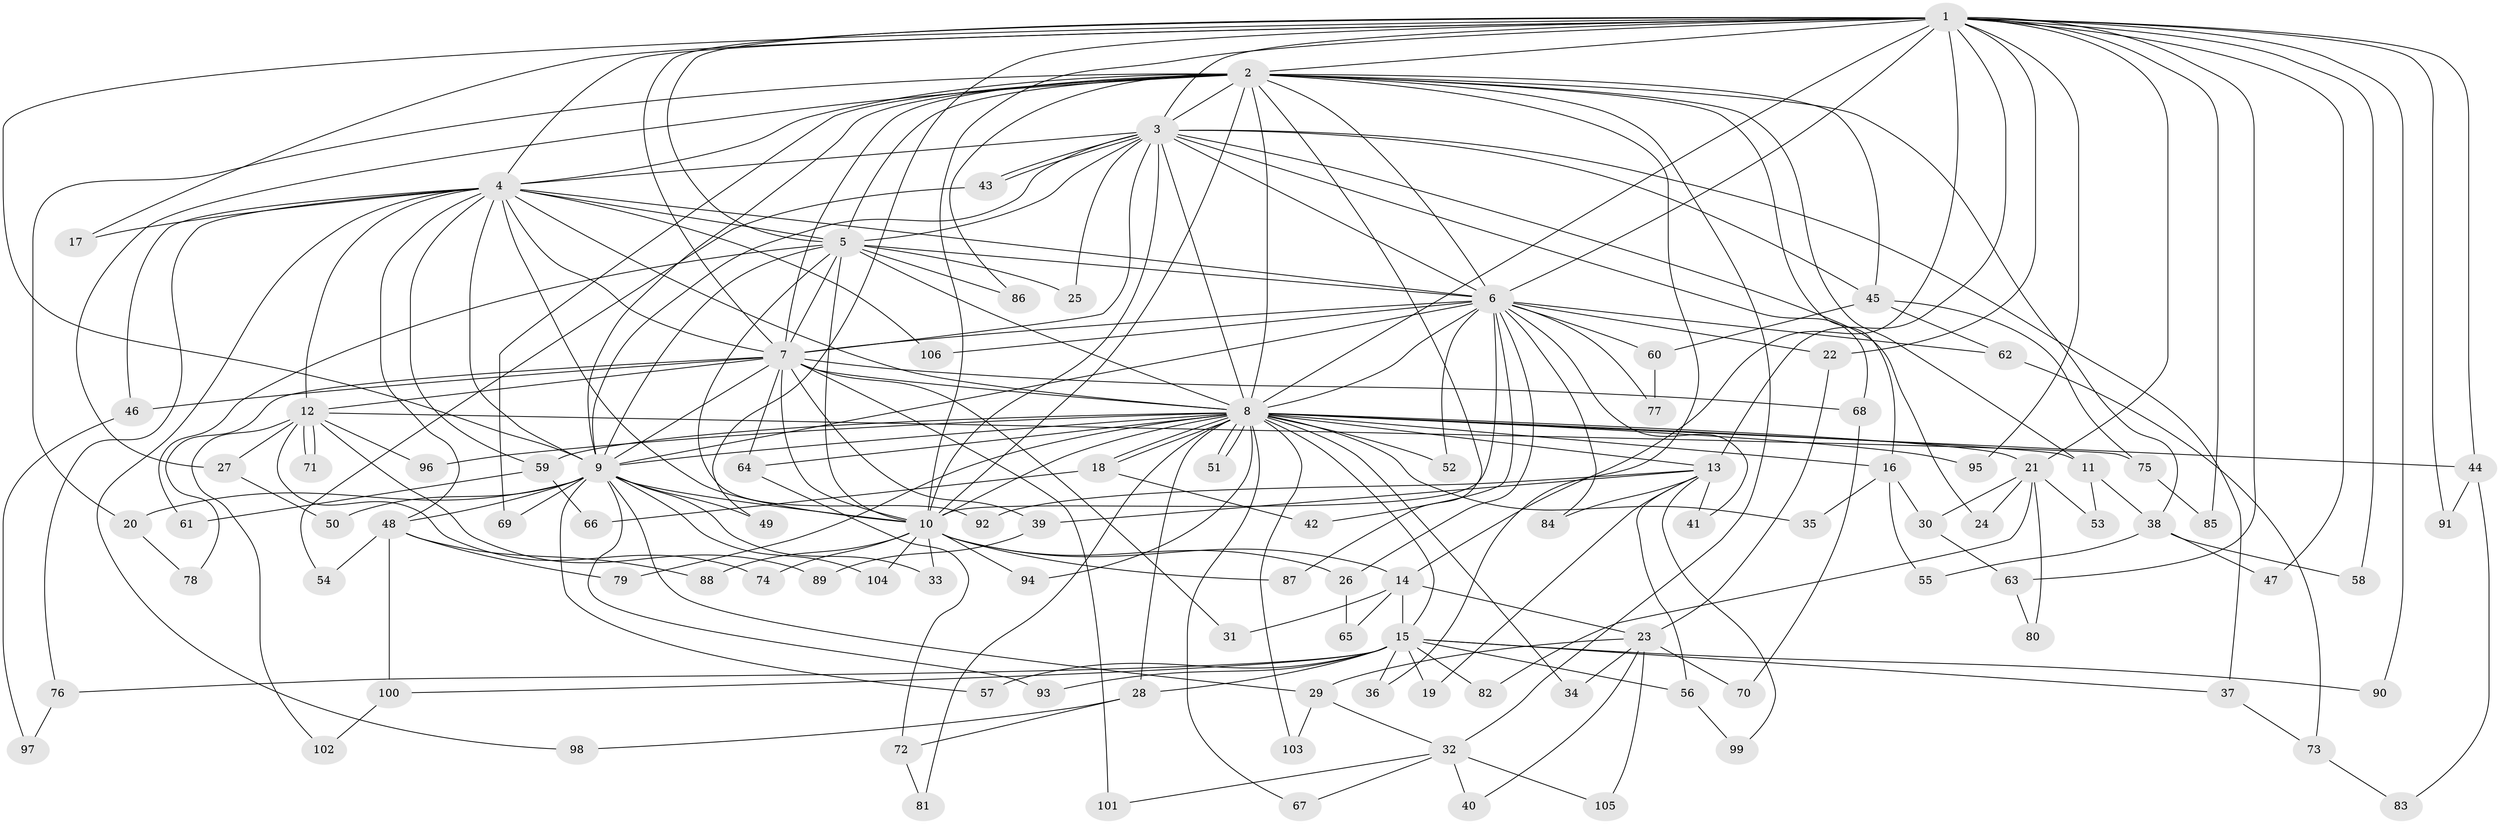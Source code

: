 // Generated by graph-tools (version 1.1) at 2025/13/03/09/25 04:13:54]
// undirected, 106 vertices, 237 edges
graph export_dot {
graph [start="1"]
  node [color=gray90,style=filled];
  1;
  2;
  3;
  4;
  5;
  6;
  7;
  8;
  9;
  10;
  11;
  12;
  13;
  14;
  15;
  16;
  17;
  18;
  19;
  20;
  21;
  22;
  23;
  24;
  25;
  26;
  27;
  28;
  29;
  30;
  31;
  32;
  33;
  34;
  35;
  36;
  37;
  38;
  39;
  40;
  41;
  42;
  43;
  44;
  45;
  46;
  47;
  48;
  49;
  50;
  51;
  52;
  53;
  54;
  55;
  56;
  57;
  58;
  59;
  60;
  61;
  62;
  63;
  64;
  65;
  66;
  67;
  68;
  69;
  70;
  71;
  72;
  73;
  74;
  75;
  76;
  77;
  78;
  79;
  80;
  81;
  82;
  83;
  84;
  85;
  86;
  87;
  88;
  89;
  90;
  91;
  92;
  93;
  94;
  95;
  96;
  97;
  98;
  99;
  100;
  101;
  102;
  103;
  104;
  105;
  106;
  1 -- 2;
  1 -- 3;
  1 -- 4;
  1 -- 5;
  1 -- 6;
  1 -- 7;
  1 -- 8;
  1 -- 9;
  1 -- 10;
  1 -- 13;
  1 -- 14;
  1 -- 17;
  1 -- 21;
  1 -- 22;
  1 -- 44;
  1 -- 47;
  1 -- 49;
  1 -- 58;
  1 -- 63;
  1 -- 85;
  1 -- 90;
  1 -- 91;
  1 -- 95;
  2 -- 3;
  2 -- 4;
  2 -- 5;
  2 -- 6;
  2 -- 7;
  2 -- 8;
  2 -- 9;
  2 -- 10;
  2 -- 11;
  2 -- 16;
  2 -- 20;
  2 -- 27;
  2 -- 32;
  2 -- 36;
  2 -- 38;
  2 -- 45;
  2 -- 69;
  2 -- 86;
  2 -- 87;
  3 -- 4;
  3 -- 5;
  3 -- 6;
  3 -- 7;
  3 -- 8;
  3 -- 9;
  3 -- 10;
  3 -- 24;
  3 -- 25;
  3 -- 37;
  3 -- 43;
  3 -- 43;
  3 -- 45;
  3 -- 68;
  4 -- 5;
  4 -- 6;
  4 -- 7;
  4 -- 8;
  4 -- 9;
  4 -- 10;
  4 -- 12;
  4 -- 17;
  4 -- 46;
  4 -- 48;
  4 -- 59;
  4 -- 76;
  4 -- 98;
  4 -- 106;
  5 -- 6;
  5 -- 7;
  5 -- 8;
  5 -- 9;
  5 -- 10;
  5 -- 25;
  5 -- 61;
  5 -- 86;
  5 -- 92;
  6 -- 7;
  6 -- 8;
  6 -- 9;
  6 -- 10;
  6 -- 22;
  6 -- 26;
  6 -- 41;
  6 -- 42;
  6 -- 52;
  6 -- 60;
  6 -- 62;
  6 -- 77;
  6 -- 84;
  6 -- 106;
  7 -- 8;
  7 -- 9;
  7 -- 10;
  7 -- 12;
  7 -- 31;
  7 -- 39;
  7 -- 46;
  7 -- 64;
  7 -- 68;
  7 -- 78;
  7 -- 101;
  8 -- 9;
  8 -- 10;
  8 -- 11;
  8 -- 13;
  8 -- 15;
  8 -- 16;
  8 -- 18;
  8 -- 18;
  8 -- 21;
  8 -- 28;
  8 -- 34;
  8 -- 35;
  8 -- 44;
  8 -- 51;
  8 -- 51;
  8 -- 52;
  8 -- 59;
  8 -- 64;
  8 -- 67;
  8 -- 79;
  8 -- 81;
  8 -- 94;
  8 -- 95;
  8 -- 96;
  8 -- 103;
  9 -- 10;
  9 -- 20;
  9 -- 29;
  9 -- 33;
  9 -- 48;
  9 -- 49;
  9 -- 50;
  9 -- 57;
  9 -- 69;
  9 -- 93;
  9 -- 104;
  10 -- 14;
  10 -- 26;
  10 -- 33;
  10 -- 74;
  10 -- 87;
  10 -- 88;
  10 -- 94;
  10 -- 104;
  11 -- 38;
  11 -- 53;
  12 -- 27;
  12 -- 71;
  12 -- 71;
  12 -- 74;
  12 -- 75;
  12 -- 89;
  12 -- 96;
  12 -- 102;
  13 -- 19;
  13 -- 39;
  13 -- 41;
  13 -- 56;
  13 -- 84;
  13 -- 92;
  13 -- 99;
  14 -- 15;
  14 -- 23;
  14 -- 31;
  14 -- 65;
  15 -- 19;
  15 -- 28;
  15 -- 36;
  15 -- 37;
  15 -- 56;
  15 -- 57;
  15 -- 76;
  15 -- 82;
  15 -- 90;
  15 -- 93;
  15 -- 100;
  16 -- 30;
  16 -- 35;
  16 -- 55;
  18 -- 42;
  18 -- 66;
  20 -- 78;
  21 -- 24;
  21 -- 30;
  21 -- 53;
  21 -- 80;
  21 -- 82;
  22 -- 23;
  23 -- 29;
  23 -- 34;
  23 -- 40;
  23 -- 70;
  23 -- 105;
  26 -- 65;
  27 -- 50;
  28 -- 72;
  28 -- 98;
  29 -- 32;
  29 -- 103;
  30 -- 63;
  32 -- 40;
  32 -- 67;
  32 -- 101;
  32 -- 105;
  37 -- 73;
  38 -- 47;
  38 -- 55;
  38 -- 58;
  39 -- 89;
  43 -- 54;
  44 -- 83;
  44 -- 91;
  45 -- 60;
  45 -- 62;
  45 -- 75;
  46 -- 97;
  48 -- 54;
  48 -- 79;
  48 -- 88;
  48 -- 100;
  56 -- 99;
  59 -- 61;
  59 -- 66;
  60 -- 77;
  62 -- 73;
  63 -- 80;
  64 -- 72;
  68 -- 70;
  72 -- 81;
  73 -- 83;
  75 -- 85;
  76 -- 97;
  100 -- 102;
}
